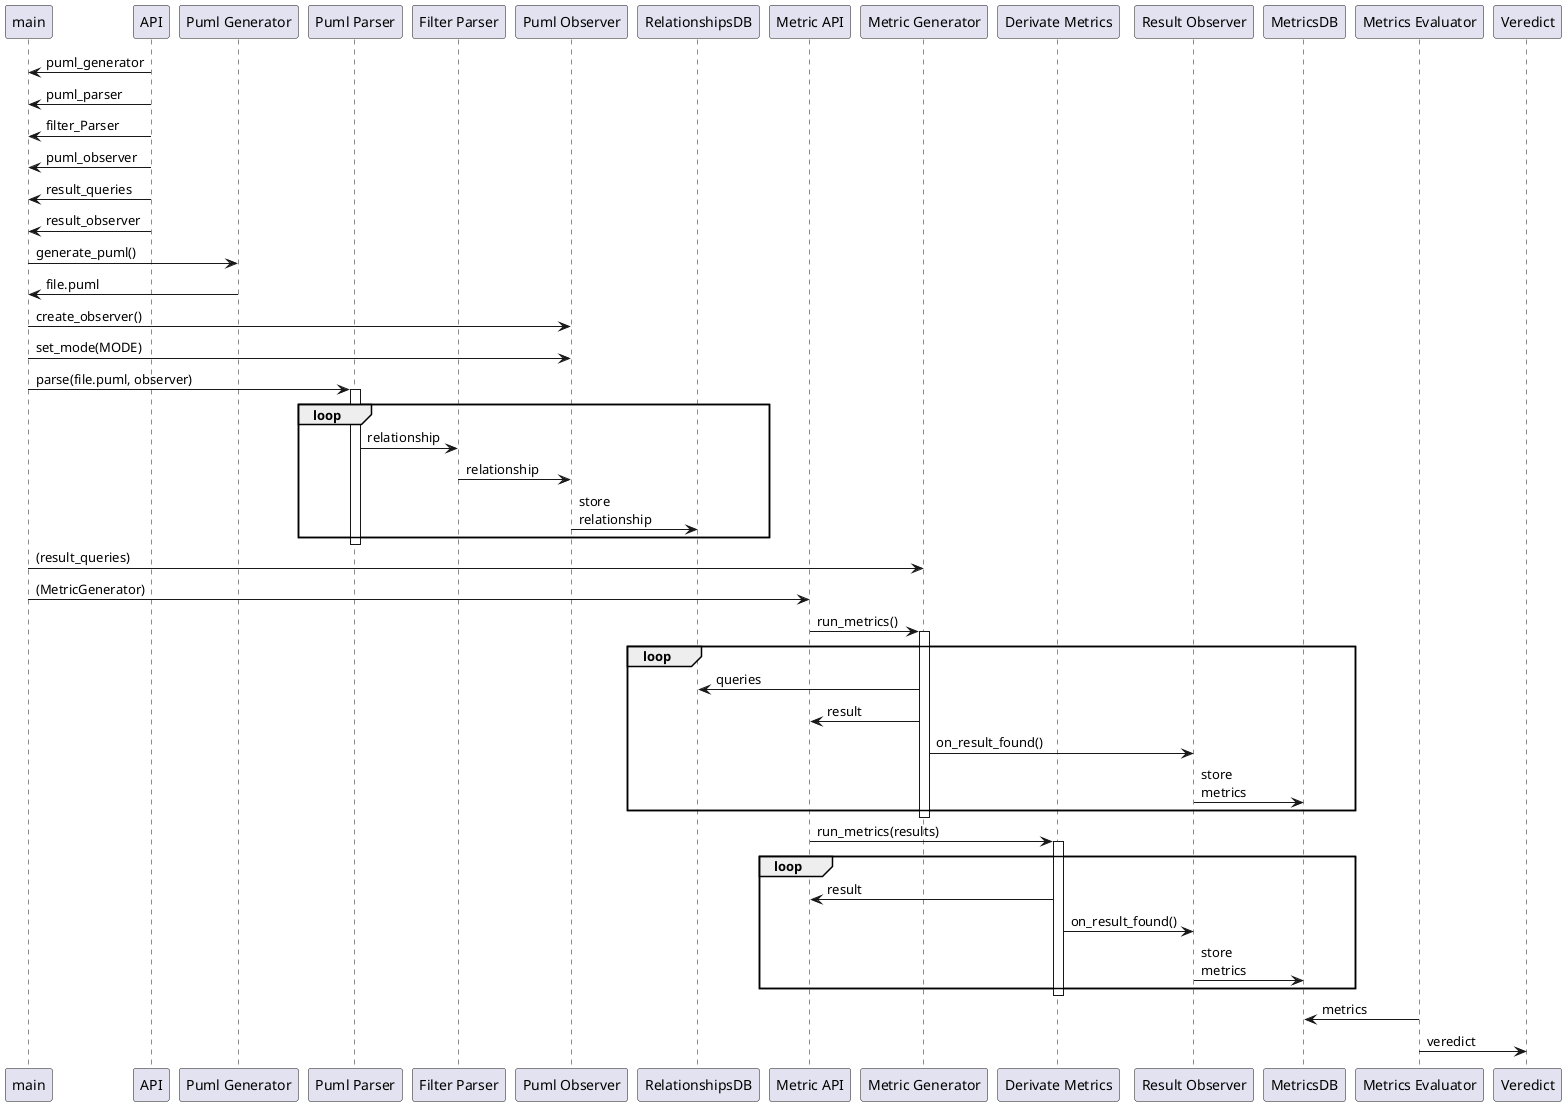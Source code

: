 @startuml
participant main
participant "API" as API
participant "Puml Generator" as PumlGenerator
participant "Puml Parser" as PumlParser
participant "Filter Parser" as FilterParser
participant "Puml Observer" as PumlObserver
participant "RelationshipsDB" as relationshipsDB
participant "Metric API" as MetricAPI
participant "Metric Generator" as MetricGenerator
participant "Derivate Metrics" as DerivateMetrics
participant "Result Observer" as ResultObserver
participant "MetricsDB" as metricsDB
participant "Metrics Evaluator" as MetricsEvaluator
participant "Veredict" as Veredict

API -> main: puml_generator

API -> main: puml_parser

API -> main: filter_Parser

API -> main: puml_observer

API -> main: result_queries

API -> main: result_observer

main -> PumlGenerator: generate_puml()

PumlGenerator -> main: file.puml

main -> PumlObserver: create_observer()

main -> PumlObserver: set_mode(MODE)

main -> PumlParser: parse(file.puml, observer)

activate PumlParser

loop
    PumlParser -> FilterParser: relationship
    FilterParser -> PumlObserver: relationship
    PumlObserver -> relationshipsDB: store\nrelationship
end
deactivate PumlParser

main -> MetricGenerator:(result_queries) 
main -> MetricAPI: (MetricGenerator)
MetricAPI -> MetricGenerator: run_metrics()

activate MetricGenerator

loop
    MetricGenerator -> relationshipsDB: queries
    MetricGenerator -> MetricAPI: result
    MetricGenerator -> ResultObserver: on_result_found()
    ResultObserver -> metricsDB: store\nmetrics
end
deactivate MetricGenerator

MetricAPI -> DerivateMetrics: run_metrics(results)
activate DerivateMetrics
loop
    DerivateMetrics -> MetricAPI: result
    DerivateMetrics -> ResultObserver: on_result_found()
    ResultObserver -> metricsDB: store\nmetrics
end
deactivate DerivateMetrics


MetricsEvaluator -> metricsDB: metrics
MetricsEvaluator -> Veredict: veredict

@enduml

